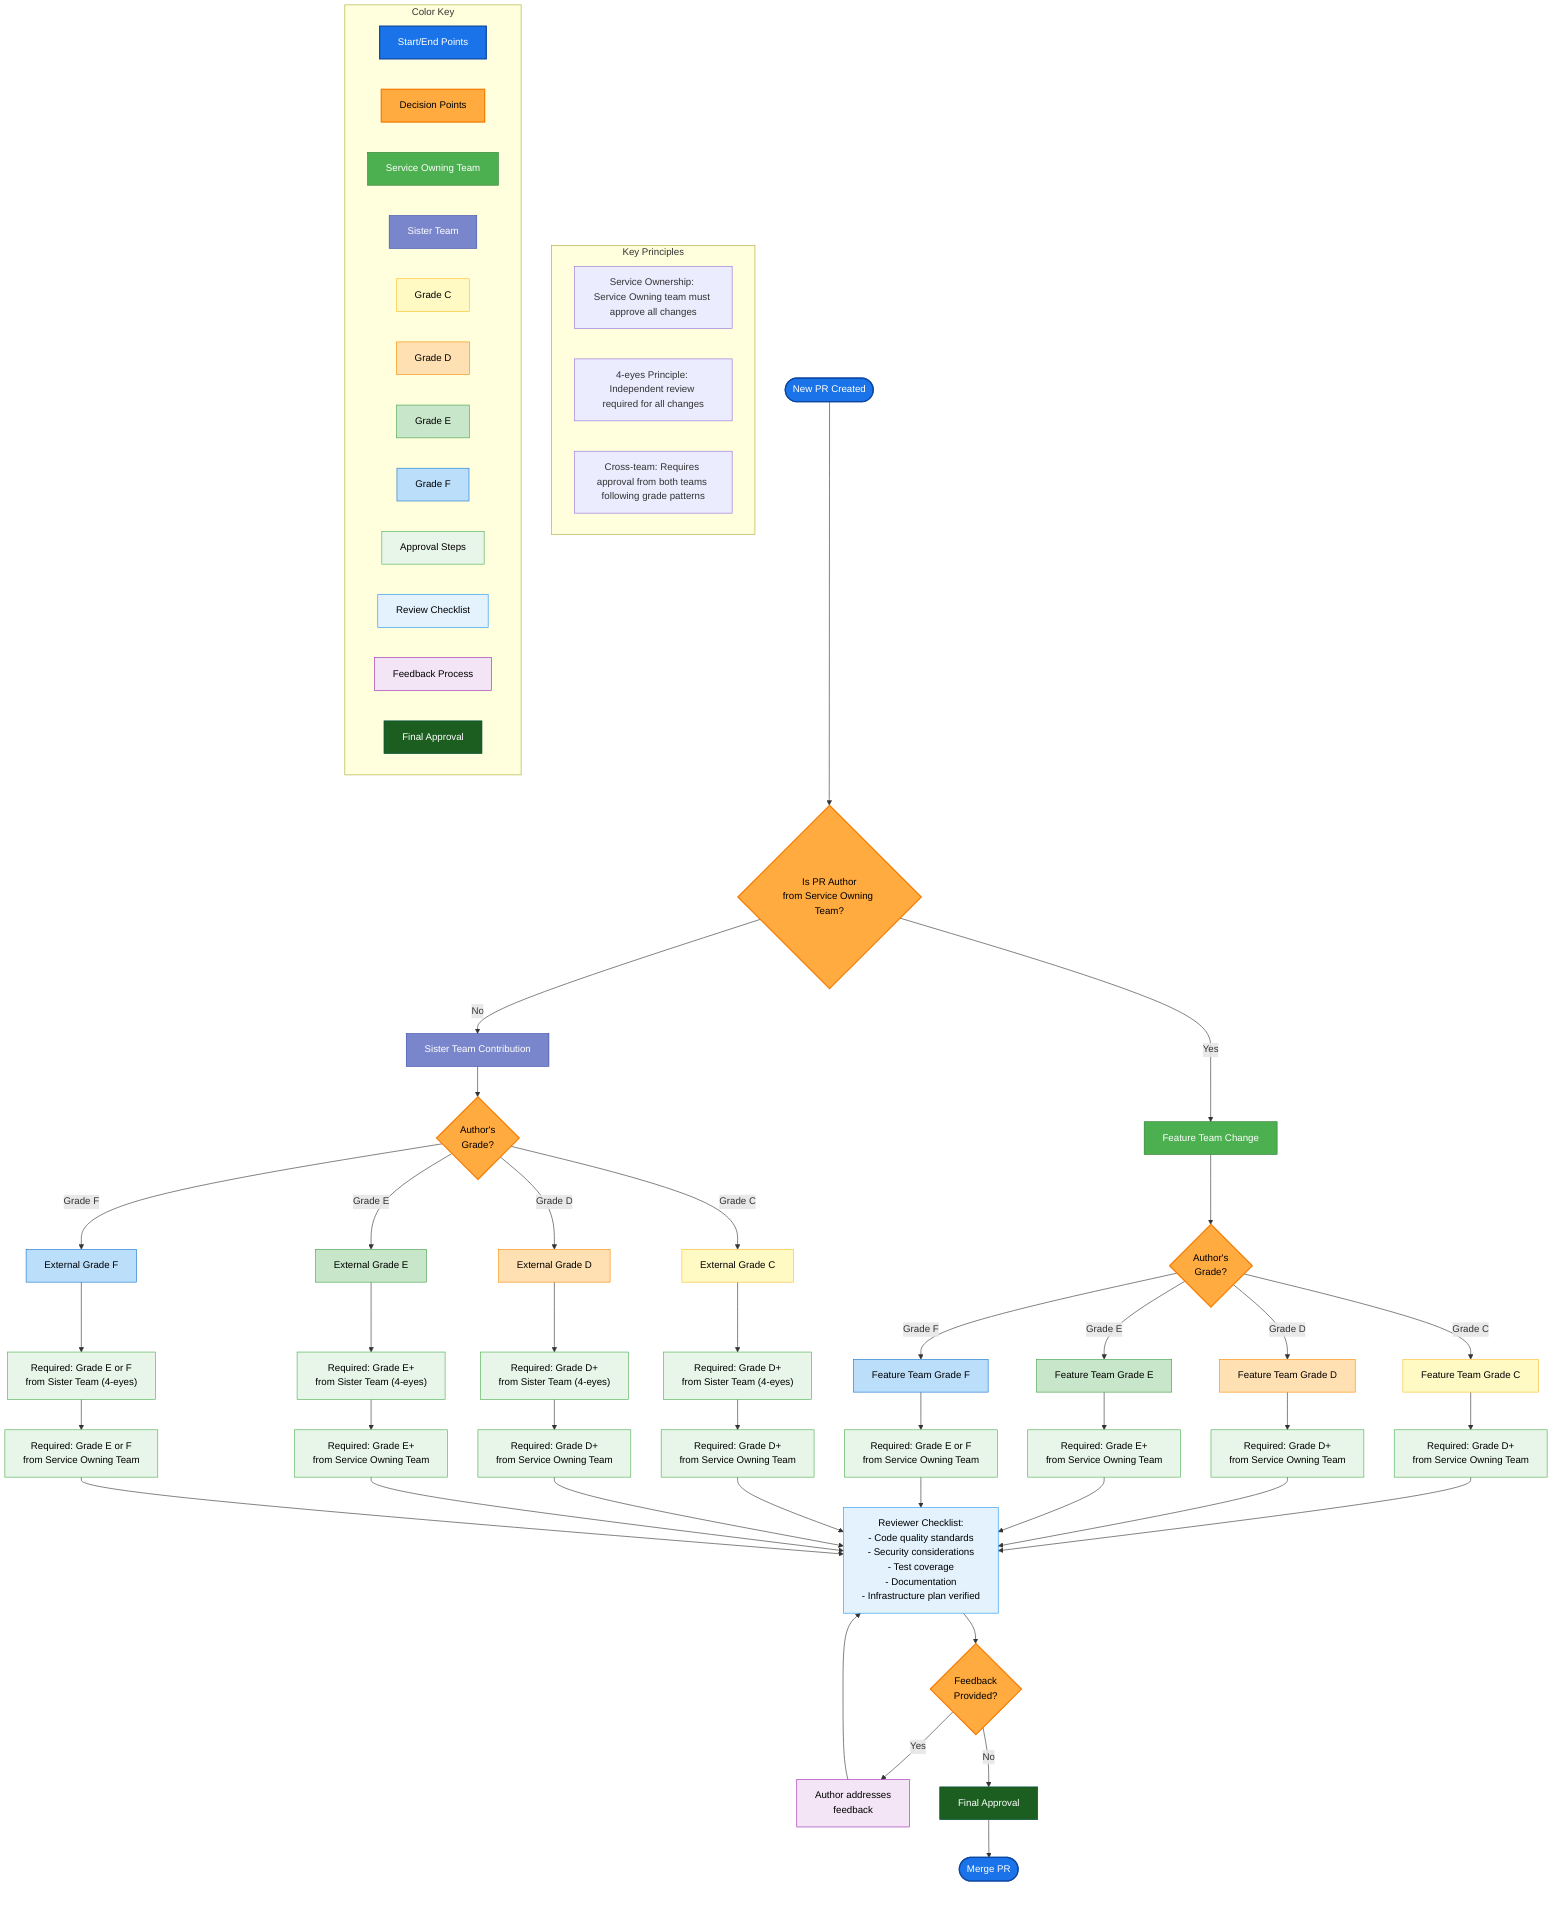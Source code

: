 flowchart TB
    %% Main flow colors
    classDef startEnd fill:#1a73e8,stroke:#0d47a1,color:white,stroke-width:2px
    classDef question fill:#ffab40,stroke:#f57c00,color:black,stroke-width:2px
    classDef process fill:#f5f5f5,stroke:#9e9e9e,color:black
    
    %% Team colors
    classDef serviceOwning fill:#4caf50,stroke:#2e7d32,color:white
    classDef sisterTeam fill:#7986cb,stroke:#3949ab,color:white
    
    %% Grade colors
    classDef gradeC fill:#fff9c4,stroke:#fbc02d,color:black
    classDef gradeD fill:#ffe0b2,stroke:#fb8c00,color:black
    classDef gradeE fill:#c8e6c9,stroke:#43a047,color:black
    classDef gradeF fill:#bbdefb,stroke:#1976d2,color:black
    
    %% Approval colors
    classDef approval fill:#e8f5e9,stroke:#4caf50,color:black
    classDef reviewChecklist fill:#e3f2fd,stroke:#2196f3,color:black
    classDef feedback fill:#f3e5f5,stroke:#9c27b0,color:black
    classDef finalApproval fill:#1b5e20,stroke:#004d40,color:white
    
    PR([New PR Created]) --> OwnerCheck{Is PR Author\nfrom Service Owning Team?}
    
    OwnerCheck -->|Yes| InternalPath["Feature Team Change"]
    OwnerCheck -->|No| ExternalPath["Sister Team Contribution"]
    
    InternalPath --> InternalGradeCheck{Author's\nGrade?}
    ExternalPath --> ExternalGradeCheck{Author's\nGrade?}
    
    %% Feature team approval path
    InternalGradeCheck -->|Grade C| IC["Feature Team Grade C"]
    InternalGradeCheck -->|Grade D| ID["Feature Team Grade D"]
    InternalGradeCheck -->|Grade E| IE["Feature Team Grade E"]
    InternalGradeCheck -->|Grade F| IF["Feature Team Grade F"]
    
    IC --> ICApproval["Required: Grade D+\nfrom Service Owning Team"]
    ID --> IDApproval["Required: Grade D+\nfrom Service Owning Team"]
    IE --> IEApproval["Required: Grade E+\nfrom Service Owning Team"]
    IF --> IFApproval["Required: Grade E or F\nfrom Service Owning Team"]
    
    %% Sister team approval path
    ExternalGradeCheck -->|Grade C| EC["External Grade C"]
    ExternalGradeCheck -->|Grade D| ED["External Grade D"]
    ExternalGradeCheck -->|Grade E| EE["External Grade E"]
    ExternalGradeCheck -->|Grade F| EF["External Grade F"]
    
    %% Sister team internal 4-eyes check
    EC --> ECApproval["Required: Grade D+\nfrom Sister Team (4-eyes)"]
    ED --> EDApproval["Required: Grade D+\nfrom Sister Team (4-eyes)"]
    EE --> EEApproval["Required: Grade E+\nfrom Sister Team (4-eyes)"]
    EF --> EFApproval["Required: Grade E or F\nfrom Sister Team (4-eyes)"]
    
    %% Service owning team approval (same grade pattern)
    ECApproval --> OCApproval["Required: Grade D+\nfrom Service Owning Team"]
    EDApproval --> ODApproval["Required: Grade D+\nfrom Service Owning Team"]
    EEApproval --> OEApproval["Required: Grade E+\nfrom Service Owning Team"]
    EFApproval --> OFApproval["Required: Grade E or F\nfrom Service Owning Team"]
    
    %% Connect all approval paths to review checklist
    ICApproval --> ReviewChecklist
    IDApproval --> ReviewChecklist
    IEApproval --> ReviewChecklist
    IFApproval --> ReviewChecklist
    
    OCApproval --> ReviewChecklist
    ODApproval --> ReviewChecklist
    OEApproval --> ReviewChecklist
    OFApproval --> ReviewChecklist
    
    ReviewChecklist["Reviewer Checklist:\n- Code quality standards\n- Security considerations\n- Test coverage\n- Documentation\n- Infrastructure plan verified"] --> FeedbackLoop{Feedback\nProvided?}
    
    FeedbackLoop -->|Yes| AddressFeedback["Author addresses\nfeedback"]
    FeedbackLoop -->|No| FinalApproval["Final Approval"]
    
    AddressFeedback --> ReviewChecklist
    
    FinalApproval --> MergePR([Merge PR])
    
    subgraph "Key Principles"
        p1["Service Ownership: Service Owning team must approve all changes"]
        p2["4-eyes Principle: Independent review required for all changes"]
        p3["Cross-team: Requires approval from both teams following grade patterns"]
    end
    
    subgraph "Color Key"
        k1["Start/End Points"]
        k2["Decision Points"]
        k3["Service Owning Team"]
        k4["Sister Team"]
        k5["Grade C"]
        k6["Grade D"]
        k7["Grade E"]
        k8["Grade F"]
        k9["Approval Steps"]
        k10["Review Checklist"]
        k11["Feedback Process"]
        k12["Final Approval"]
    end
    
    %% Apply classes to color key
    class k1 startEnd
    class k2 question
    class k3 serviceOwning
    class k4 sisterTeam
    class k5 gradeC
    class k6 gradeD
    class k7 gradeE
    class k8 gradeF
    class k9 approval
    class k10 reviewChecklist
    class k11 feedback
    class k12 finalApproval
    
    %% Apply classes
    class PR,MergePR startEnd
    class OwnerCheck,InternalGradeCheck,ExternalGradeCheck,FeedbackLoop question
    class InternalPath,IC,ID,IE,IF serviceOwning
    class ExternalPath,EC,ED,EE,EF sisterTeam
    
    %% Grade-specific node colors
    class IC,EC gradeC
    class ID,ED gradeD
    class IE,EE gradeE
    class IF,EF gradeF
    
    %% Process node colors
    class ECApproval,EDApproval,EEApproval,EFApproval approval
    class ICApproval,IDApproval,IEApproval,IFApproval approval
    class OCApproval,ODApproval,OEApproval,OFApproval approval
    class ReviewChecklist reviewChecklist
    class AddressFeedback feedback
    class FinalApproval finalApproval